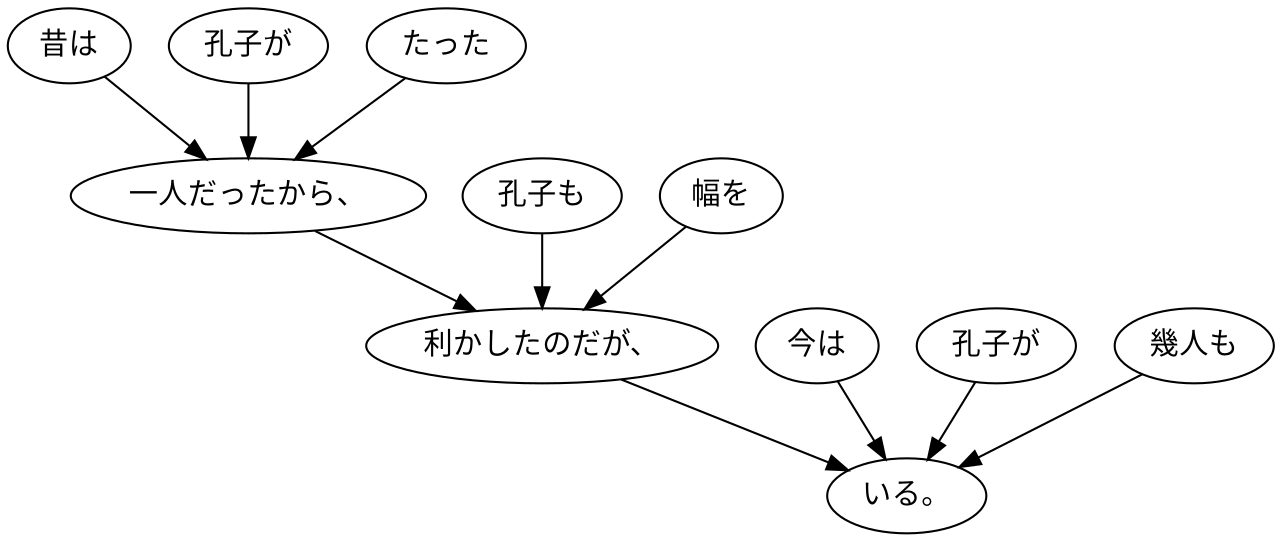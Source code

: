 digraph graph8845 {
	node0 [label="昔は"];
	node1 [label="孔子が"];
	node2 [label="たった"];
	node3 [label="一人だったから、"];
	node4 [label="孔子も"];
	node5 [label="幅を"];
	node6 [label="利かしたのだが、"];
	node7 [label="今は"];
	node8 [label="孔子が"];
	node9 [label="幾人も"];
	node10 [label="いる。"];
	node0 -> node3;
	node1 -> node3;
	node2 -> node3;
	node3 -> node6;
	node4 -> node6;
	node5 -> node6;
	node6 -> node10;
	node7 -> node10;
	node8 -> node10;
	node9 -> node10;
}
